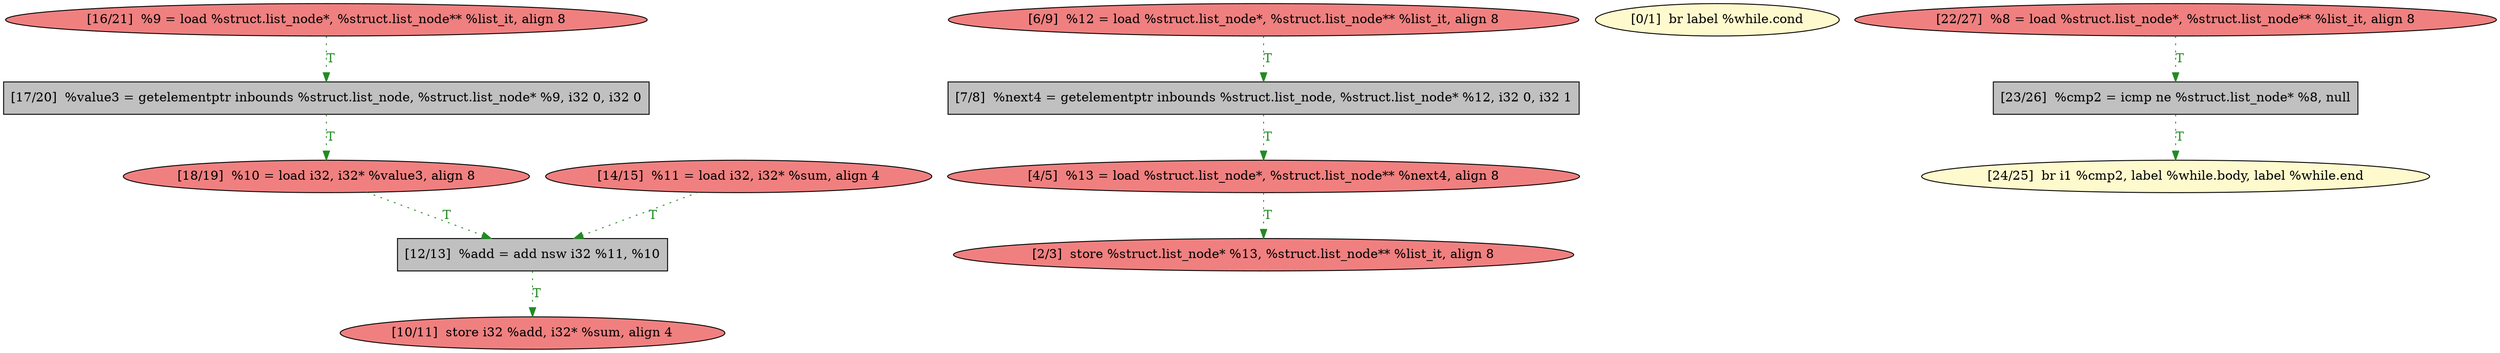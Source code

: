
digraph G {


node1350 [fillcolor=lightcoral,label="[10/11]  store i32 %add, i32* %sum, align 4",shape=ellipse,style=filled ]
node1346 [fillcolor=lightcoral,label="[2/3]  store %struct.list_node* %13, %struct.list_node** %list_it, align 8",shape=ellipse,style=filled ]
node1347 [fillcolor=lemonchiffon,label="[0/1]  br label %while.cond",shape=ellipse,style=filled ]
node1344 [fillcolor=lightcoral,label="[16/21]  %9 = load %struct.list_node*, %struct.list_node** %list_it, align 8",shape=ellipse,style=filled ]
node1351 [fillcolor=grey,label="[12/13]  %add = add nsw i32 %11, %10",shape=rectangle,style=filled ]
node1349 [fillcolor=lightcoral,label="[6/9]  %12 = load %struct.list_node*, %struct.list_node** %list_it, align 8",shape=ellipse,style=filled ]
node1348 [fillcolor=lightcoral,label="[4/5]  %13 = load %struct.list_node*, %struct.list_node** %next4, align 8",shape=ellipse,style=filled ]
node1339 [fillcolor=grey,label="[17/20]  %value3 = getelementptr inbounds %struct.list_node, %struct.list_node* %9, i32 0, i32 0",shape=rectangle,style=filled ]
node1338 [fillcolor=lightcoral,label="[18/19]  %10 = load i32, i32* %value3, align 8",shape=ellipse,style=filled ]
node1340 [fillcolor=grey,label="[23/26]  %cmp2 = icmp ne %struct.list_node* %8, null",shape=rectangle,style=filled ]
node1341 [fillcolor=lemonchiffon,label="[24/25]  br i1 %cmp2, label %while.body, label %while.end",shape=ellipse,style=filled ]
node1345 [fillcolor=lightcoral,label="[14/15]  %11 = load i32, i32* %sum, align 4",shape=ellipse,style=filled ]
node1343 [fillcolor=grey,label="[7/8]  %next4 = getelementptr inbounds %struct.list_node, %struct.list_node* %12, i32 0, i32 1",shape=rectangle,style=filled ]
node1342 [fillcolor=lightcoral,label="[22/27]  %8 = load %struct.list_node*, %struct.list_node** %list_it, align 8",shape=ellipse,style=filled ]

node1351->node1350 [style=dotted,color=forestgreen,label="T",fontcolor=forestgreen ]
node1340->node1341 [style=dotted,color=forestgreen,label="T",fontcolor=forestgreen ]
node1339->node1338 [style=dotted,color=forestgreen,label="T",fontcolor=forestgreen ]
node1345->node1351 [style=dotted,color=forestgreen,label="T",fontcolor=forestgreen ]
node1338->node1351 [style=dotted,color=forestgreen,label="T",fontcolor=forestgreen ]
node1342->node1340 [style=dotted,color=forestgreen,label="T",fontcolor=forestgreen ]
node1349->node1343 [style=dotted,color=forestgreen,label="T",fontcolor=forestgreen ]
node1343->node1348 [style=dotted,color=forestgreen,label="T",fontcolor=forestgreen ]
node1344->node1339 [style=dotted,color=forestgreen,label="T",fontcolor=forestgreen ]
node1348->node1346 [style=dotted,color=forestgreen,label="T",fontcolor=forestgreen ]


}
